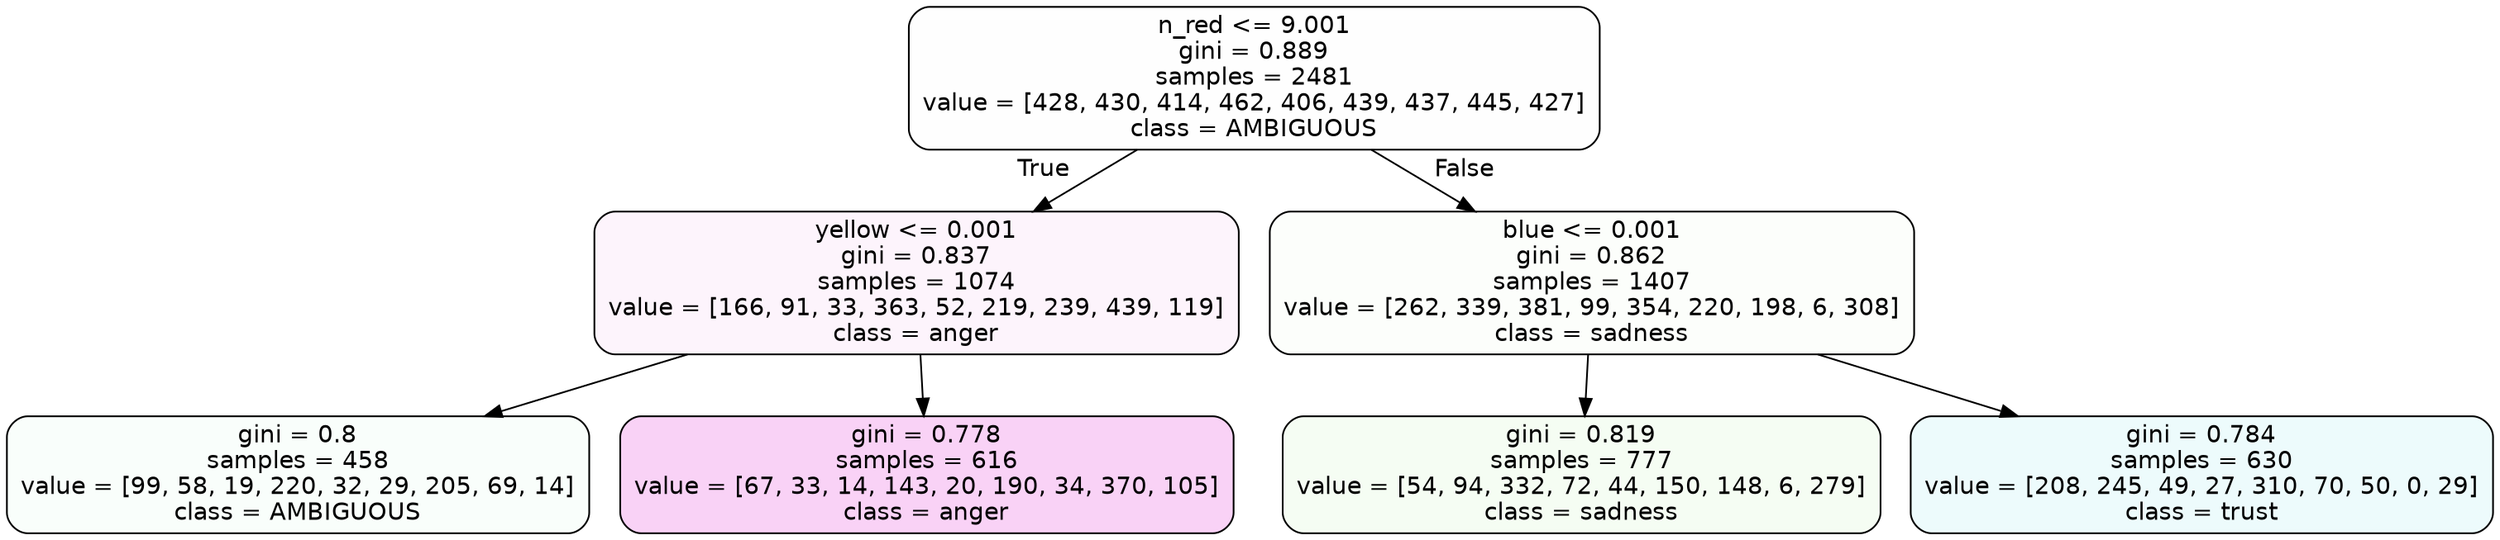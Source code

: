 digraph Tree {
node [shape=box, style="filled, rounded", color="black", fontname=helvetica] ;
edge [fontname=helvetica] ;
0 [label="n_red <= 9.001\ngini = 0.889\nsamples = 2481\nvalue = [428, 430, 414, 462, 406, 439, 437, 445, 427]\nclass = AMBIGUOUS", fillcolor="#39e58101"] ;
1 [label="yellow <= 0.001\ngini = 0.837\nsamples = 1074\nvalue = [166, 91, 33, 363, 52, 219, 239, 439, 119]\nclass = anger", fillcolor="#e539d70e"] ;
0 -> 1 [labeldistance=2.5, labelangle=45, headlabel="True"] ;
2 [label="gini = 0.8\nsamples = 458\nvalue = [99, 58, 19, 220, 32, 29, 205, 69, 14]\nclass = AMBIGUOUS", fillcolor="#39e58107"] ;
1 -> 2 ;
3 [label="gini = 0.778\nsamples = 616\nvalue = [67, 33, 14, 143, 20, 190, 34, 370, 105]\nclass = anger", fillcolor="#e539d73a"] ;
1 -> 3 ;
4 [label="blue <= 0.001\ngini = 0.862\nsamples = 1407\nvalue = [262, 339, 381, 99, 354, 220, 198, 6, 308]\nclass = sadness", fillcolor="#64e53904"] ;
0 -> 4 [labeldistance=2.5, labelangle=-45, headlabel="False"] ;
5 [label="gini = 0.819\nsamples = 777\nvalue = [54, 94, 332, 72, 44, 150, 148, 6, 279]\nclass = sadness", fillcolor="#64e5390f"] ;
4 -> 5 ;
6 [label="gini = 0.784\nsamples = 630\nvalue = [208, 245, 49, 27, 310, 70, 50, 0, 29]\nclass = trust", fillcolor="#39d7e516"] ;
4 -> 6 ;
}